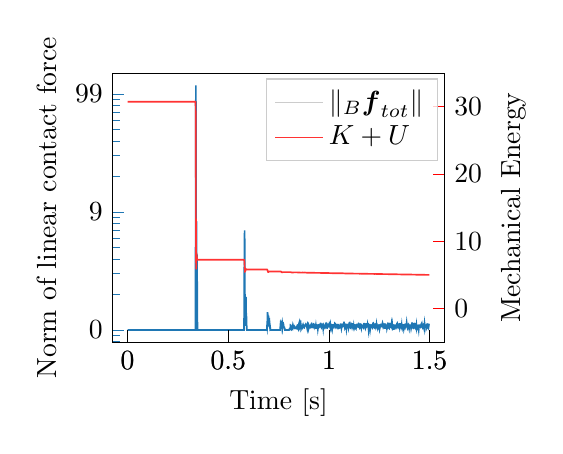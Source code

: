 % This file was created with tikzplotlib v0.10.1.
\begin{tikzpicture}

\definecolor{darkgray176}{RGB}{176,176,176}
\definecolor{lightgray204}{RGB}{204,204,204}
\definecolor{steelblue31119180}{RGB}{31,119,180}

\begin{axis}[
height=5cm,
log basis y={10},
tick pos=left,
x grid style={darkgray176},
xlabel={Time [s]},
ylabel={Norm of linear contact force},
xmin=-0.075, xmax=1.574,
xtick style={color=black},
y grid style={darkgray176},
ymin=0.788, ymax=150.462,
ymode=log,
ytick style={color=steelblue31119180},
yticklabels={0, 0, 9, 99},
tick align=inside,
ylabel={Norm of linear contact force},
]
\addplot [semithick, steelblue31119180]
table {%
0 1
0.001 1
0.002 1
0.003 1
0.004 1
0.005 1
0.006 1
0.007 1
0.008 1
0.009 1
0.01 1
0.011 1
0.012 1
0.013 1
0.014 1
0.015 1
0.016 1
0.017 1
0.018 1
0.019 1
0.02 1
0.021 1
0.022 1
0.023 1
0.024 1
0.025 1
0.026 1
0.027 1
0.028 1
0.029 1
0.03 1
0.031 1
0.032 1
0.033 1
0.034 1
0.035 1
0.036 1
0.037 1
0.038 1
0.039 1
0.04 1
0.041 1
0.042 1
0.043 1
0.044 1
0.045 1
0.046 1
0.047 1
0.048 1
0.049 1
0.05 1
0.051 1
0.052 1
0.053 1
0.054 1
0.055 1
0.056 1
0.057 1
0.058 1
0.059 1
0.06 1
0.061 1
0.062 1
0.063 1
0.064 1
0.065 1
0.066 1
0.067 1
0.068 1
0.069 1
0.07 1
0.071 1
0.072 1
0.073 1
0.074 1
0.075 1
0.076 1
0.077 1
0.078 1
0.079 1
0.08 1
0.081 1
0.082 1
0.083 1
0.084 1
0.085 1
0.086 1
0.087 1
0.088 1
0.089 1
0.09 1
0.091 1
0.092 1
0.093 1
0.094 1
0.095 1
0.096 1
0.097 1
0.098 1
0.099 1
0.1 1
0.101 1
0.102 1
0.103 1
0.104 1
0.105 1
0.106 1
0.107 1
0.108 1
0.109 1
0.11 1
0.111 1
0.112 1
0.113 1
0.114 1
0.115 1
0.116 1
0.117 1
0.118 1
0.119 1
0.12 1
0.121 1
0.122 1
0.123 1
0.124 1
0.125 1
0.126 1
0.127 1
0.128 1
0.129 1
0.13 1
0.131 1
0.132 1
0.133 1
0.134 1
0.135 1
0.136 1
0.137 1
0.138 1
0.139 1
0.14 1
0.141 1
0.142 1
0.143 1
0.144 1
0.145 1
0.146 1
0.147 1
0.148 1
0.149 1
0.15 1
0.151 1
0.152 1
0.153 1
0.154 1
0.155 1
0.156 1
0.157 1
0.158 1
0.159 1
0.16 1
0.161 1
0.162 1
0.163 1
0.164 1
0.165 1
0.166 1
0.167 1
0.168 1
0.169 1
0.17 1
0.171 1
0.172 1
0.173 1
0.174 1
0.175 1
0.176 1
0.177 1
0.178 1
0.179 1
0.18 1
0.181 1
0.182 1
0.183 1
0.184 1
0.185 1
0.186 1
0.187 1
0.188 1
0.189 1
0.19 1
0.191 1
0.192 1
0.193 1
0.194 1
0.195 1
0.196 1
0.197 1
0.198 1
0.199 1
0.2 1
0.201 1
0.202 1
0.203 1
0.204 1
0.205 1
0.206 1
0.207 1
0.208 1
0.209 1
0.21 1
0.211 1
0.212 1
0.213 1
0.214 1
0.215 1
0.216 1
0.217 1
0.218 1
0.219 1
0.22 1
0.221 1
0.222 1
0.223 1
0.224 1
0.225 1
0.226 1
0.227 1
0.228 1
0.229 1
0.23 1
0.231 1
0.232 1
0.233 1
0.234 1
0.235 1
0.236 1
0.237 1
0.238 1
0.239 1
0.24 1
0.241 1
0.242 1
0.243 1
0.244 1
0.245 1
0.246 1
0.247 1
0.248 1
0.249 1
0.25 1
0.251 1
0.252 1
0.253 1
0.254 1
0.255 1
0.256 1
0.257 1
0.258 1
0.259 1
0.26 1
0.261 1
0.262 1
0.263 1
0.264 1
0.265 1
0.266 1
0.267 1
0.268 1
0.269 1
0.27 1
0.271 1
0.272 1
0.273 1
0.274 1
0.275 1
0.276 1
0.277 1
0.278 1
0.279 1
0.28 1
0.281 1
0.282 1
0.283 1
0.284 1
0.285 1
0.286 1
0.287 1
0.288 1
0.289 1
0.29 1
0.291 1
0.292 1
0.293 1
0.294 1
0.295 1
0.296 1
0.297 1
0.298 1
0.299 1
0.3 1
0.301 1
0.302 1
0.303 1
0.304 1
0.305 1
0.306 1
0.307 1
0.308 1
0.309 1
0.31 1
0.311 1
0.312 1
0.313 1
0.314 1
0.315 1
0.316 1
0.317 1
0.318 1
0.319 1
0.32 1
0.321 1
0.322 1
0.323 1
0.324 1
0.325 1
0.326 1
0.327 1
0.328 1
0.329 1
0.33 1
0.331 1
0.332 1
0.333 1
0.334 1
0.335 1
0.336 1
0.337 1
0.338 53.913
0.339 118.506
0.34 4.029
0.341 7.802
0.342 7.858
0.343 2.246
0.344 4.406
0.345 3.381
0.346 1.398
0.347 1
0.348 1
0.349 1
0.35 1
0.351 1
0.352 1
0.353 1
0.354 1
0.355 1
0.356 1
0.357 1
0.358 1
0.359 1
0.36 1
0.361 1
0.362 1
0.363 1
0.364 1
0.365 1
0.366 1
0.367 1
0.368 1
0.369 1
0.37 1
0.371 1
0.372 1
0.373 1
0.374 1
0.375 1
0.376 1
0.377 1
0.378 1
0.379 1
0.38 1
0.381 1
0.382 1
0.383 1
0.384 1
0.385 1
0.386 1
0.387 1
0.388 1
0.389 1
0.39 1
0.391 1
0.392 1
0.393 1
0.394 1
0.395 1
0.396 1
0.397 1
0.398 1
0.399 1
0.4 1
0.401 1
0.402 1
0.403 1
0.404 1
0.405 1
0.406 1
0.407 1
0.408 1
0.409 1
0.41 1
0.411 1
0.412 1
0.413 1
0.414 1
0.415 1
0.416 1
0.417 1
0.418 1
0.419 1
0.42 1
0.421 1
0.422 1
0.423 1
0.424 1
0.425 1
0.426 1
0.427 1
0.428 1
0.429 1
0.43 1
0.431 1
0.432 1
0.433 1
0.434 1
0.435 1
0.436 1
0.437 1
0.438 1
0.439 1
0.44 1
0.441 1
0.442 1
0.443 1
0.444 1
0.445 1
0.446 1
0.447 1
0.448 1
0.449 1
0.45 1
0.451 1
0.452 1
0.453 1
0.454 1
0.455 1
0.456 1
0.457 1
0.458 1
0.459 1
0.46 1
0.461 1
0.462 1
0.463 1
0.464 1
0.465 1
0.466 1
0.467 1
0.468 1
0.469 1
0.47 1
0.471 1
0.472 1
0.473 1
0.474 1
0.475 1
0.476 1
0.477 1
0.478 1
0.479 1
0.48 1
0.481 1
0.482 1
0.483 1
0.484 1
0.485 1
0.486 1
0.487 1
0.488 1
0.489 1
0.49 1
0.491 1
0.492 1
0.493 1
0.494 1
0.495 1
0.496 1
0.497 1
0.498 1
0.499 1
0.5 1
0.501 1
0.502 1
0.503 1
0.504 1
0.505 1
0.506 1
0.507 1
0.508 1
0.509 1
0.51 1
0.511 1
0.512 1
0.513 1
0.514 1
0.515 1
0.516 1
0.517 1
0.518 1
0.519 1
0.52 1
0.521 1
0.522 1
0.523 1
0.524 1
0.525 1
0.526 1
0.527 1
0.528 1
0.529 1
0.53 1
0.531 1
0.532 1
0.533 1
0.534 1
0.535 1
0.536 1
0.537 1
0.538 1
0.539 1
0.54 1
0.541 1
0.542 1
0.543 1
0.544 1
0.545 1
0.546 1
0.547 1
0.548 1
0.549 1
0.55 1
0.551 1
0.552 1
0.553 1
0.554 1
0.555 1
0.556 1
0.557 1
0.558 1
0.559 1
0.56 1
0.561 1
0.562 1
0.563 1
0.564 1
0.565 1
0.566 1
0.567 1
0.568 1
0.569 1
0.57 1
0.571 1
0.572 1
0.573 1
0.574 1
0.575 1
0.576 1
0.577 1
0.578 1
0.579 1.95
0.58 5.012
0.581 6.984
0.582 3.949
0.583 1.084
0.584 1.239
0.585 1.747
0.586 1.356
0.587 1.621
0.588 1.905
0.589 1.248
0.59 1.307
0.591 1.118
0.592 1
0.593 1
0.594 1
0.595 1
0.596 1
0.597 1
0.598 1
0.599 1
0.6 1
0.601 1
0.602 1
0.603 1
0.604 1
0.605 1
0.606 1
0.607 1
0.608 1
0.609 1
0.61 1
0.611 1
0.612 1
0.613 1
0.614 1
0.615 1
0.616 1
0.617 1
0.618 1
0.619 1
0.62 1
0.621 1
0.622 1
0.623 1
0.624 1
0.625 1
0.626 1
0.627 1
0.628 1
0.629 1
0.63 1
0.631 1
0.632 1
0.633 1
0.634 1
0.635 1
0.636 1
0.637 1
0.638 1
0.639 1
0.64 1
0.641 1
0.642 1
0.643 1
0.644 1
0.645 1
0.646 1
0.647 1
0.648 1
0.649 1
0.65 1
0.651 1
0.652 1
0.653 1
0.654 1
0.655 1
0.656 1
0.657 1
0.658 1
0.659 1
0.66 1
0.661 1
0.662 1
0.663 1
0.664 1
0.665 1
0.666 1
0.667 1
0.668 1
0.669 1
0.67 1
0.671 1
0.672 1
0.673 1
0.674 1
0.675 1
0.676 1
0.677 1
0.678 1
0.679 1
0.68 1
0.681 1
0.682 1
0.683 1
0.684 1
0.685 1
0.686 1
0.687 1
0.688 1
0.689 1
0.69 1
0.691 1
0.692 1.063
0.693 1.037
0.694 1.09
0.695 1.417
0.696 1.343
0.697 1.169
0.698 1.195
0.699 1.331
0.7 1.279
0.701 1.104
0.702 1.069
0.703 1.268
0.704 1.216
0.705 1.143
0.706 1.085
0.707 1.046
0.708 1.058
0.709 1.025
0.71 1
0.711 1
0.712 1
0.713 1
0.714 1
0.715 1
0.716 1
0.717 1
0.718 1
0.719 1
0.72 1
0.721 1
0.722 1
0.723 1
0.724 1
0.725 1
0.726 1
0.727 1
0.728 1
0.729 1
0.73 1
0.731 1
0.732 1
0.733 1
0.734 1
0.735 1
0.736 1
0.737 1
0.738 1
0.739 1
0.74 1
0.741 1
0.742 1
0.743 1
0.744 1
0.745 1
0.746 1
0.747 1
0.748 1
0.749 1
0.75 1
0.751 1
0.752 1
0.753 1
0.754 1
0.755 1
0.756 1
0.757 1
0.758 1.034
0.759 1.108
0.76 1.156
0.761 1.145
0.762 1.117
0.763 1.132
0.764 1.117
0.765 1.089
0.766 1.059
0.767 1.125
0.768 1.154
0.769 1.122
0.77 1.073
0.771 1.107
0.772 1.172
0.773 1.085
0.774 1.129
0.775 1.084
0.776 1.069
0.777 1.061
0.778 1.057
0.779 1.038
0.78 1.035
0.781 1
0.782 1
0.783 1
0.784 1
0.785 1
0.786 1
0.787 1
0.788 1
0.789 1
0.79 1
0.791 1
0.792 1
0.793 1
0.794 1
0.795 1
0.796 1
0.797 1
0.798 1
0.799 1
0.8 1
0.801 1
0.802 1
0.803 1.012
0.804 1.026
0.805 1.032
0.806 1.034
0.807 1.039
0.808 1.037
0.809 1.101
0.81 1.098
0.811 1.023
0.812 1.026
0.813 1.015
0.814 1.006
0.815 1.01
0.816 1.022
0.817 1.021
0.818 1.032
0.819 1.027
0.82 1.078
0.821 1.105
0.822 1.09
0.823 1.06
0.824 1.044
0.825 1.046
0.826 1.05
0.827 1.05
0.828 1.046
0.829 1.042
0.83 1.066
0.831 1.06
0.832 1.052
0.833 1.04
0.834 1.036
0.835 1.036
0.836 1.041
0.837 1.036
0.838 1.036
0.839 1.035
0.84 1.031
0.841 1.062
0.842 1.086
0.843 1.099
0.844 1.101
0.845 1.092
0.846 1.072
0.847 1.045
0.848 1.031
0.849 1.056
0.85 1.098
0.851 1.125
0.852 1.151
0.853 1.165
0.854 1.096
0.855 1.035
0.856 1.024
0.857 1.072
0.858 1.126
0.859 1.205
0.86 1.077
0.861 1.08
0.862 1.079
0.863 1.084
0.864 1.085
0.865 1.068
0.866 1.032
0.867 1.04
0.868 1.064
0.869 1.083
0.87 1.095
0.871 1.075
0.872 1.087
0.873 1.063
0.874 1.058
0.875 1.054
0.876 1.052
0.877 1.049
0.878 1.066
0.879 1.083
0.88 1.095
0.881 1.1
0.882 1.098
0.883 1.097
0.884 1.109
0.885 1.099
0.886 1.094
0.887 1.086
0.888 1.092
0.889 1.097
0.89 1.106
0.891 1.044
0.892 1.026
0.893 1.067
0.894 1.098
0.895 1.122
0.896 1.14
0.897 1.132
0.898 1.081
0.899 1.027
0.9 1.042
0.901 1.078
0.902 1.089
0.903 1.085
0.904 1.095
0.905 1.096
0.906 1.091
0.907 1.08
0.908 1.067
0.909 1.048
0.91 1.049
0.911 1.082
0.912 1.112
0.913 1.132
0.914 1.136
0.915 1.128
0.916 1.108
0.917 1.077
0.918 1.063
0.919 1.053
0.92 1.052
0.921 1.058
0.922 1.078
0.923 1.104
0.924 1.116
0.925 1.11
0.926 1.072
0.927 1.057
0.928 1.072
0.929 1.083
0.93 1.075
0.931 1.13
0.932 1.061
0.933 1.052
0.934 1.049
0.935 1.081
0.936 1.044
0.937 1.043
0.938 1.053
0.939 1.076
0.94 1.094
0.941 1.102
0.942 1.099
0.943 1.088
0.944 1.065
0.945 1.02
0.946 1.047
0.947 1.072
0.948 1.093
0.949 1.105
0.95 1.107
0.951 1.102
0.952 1.091
0.953 1.075
0.954 1.067
0.955 1.075
0.956 1.102
0.957 1.123
0.958 1.136
0.959 1.136
0.96 1.121
0.961 1.092
0.962 1.066
0.963 1.049
0.964 1.056
0.965 1.076
0.966 1.093
0.967 1.108
0.968 1.119
0.969 1.118
0.97 1.064
0.971 1.033
0.972 1.087
0.973 1.1
0.974 1.085
0.975 1.087
0.976 1.089
0.977 1.09
0.978 1.086
0.979 1.076
0.98 1.049
0.981 1.054
0.982 1.085
0.983 1.111
0.984 1.13
0.985 1.139
0.986 1.137
0.987 1.086
0.988 1.098
0.989 1.059
0.99 1.046
0.991 1.044
0.992 1.063
0.993 1.091
0.994 1.112
0.995 1.122
0.996 1.122
0.997 1.113
0.998 1.072
0.999 1.075
1 1.073
1.001 1.086
1.002 1.114
1.003 1.099
1.004 1.084
1.005 1.083
1.006 1.103
1.007 1.029
1.008 1.017
1.009 1.047
1.01 1.078
1.011 1.1
1.012 1.11
1.013 1.107
1.014 1.094
1.015 1.035
1.016 1.014
1.017 1.047
1.018 1.071
1.019 1.092
1.02 1.103
1.021 1.103
1.022 1.096
1.023 1.083
1.024 1.068
1.025 1.058
1.026 1.067
1.027 1.098
1.028 1.124
1.029 1.141
1.03 1.136
1.031 1.134
1.032 1.104
1.033 1.077
1.034 1.056
1.035 1.047
1.036 1.054
1.037 1.068
1.038 1.088
1.039 1.101
1.04 1.107
1.041 1.103
1.042 1.056
1.043 1.049
1.044 1.081
1.045 1.127
1.046 1.078
1.047 1.078
1.048 1.067
1.049 1.068
1.05 1.074
1.051 1.073
1.052 1.042
1.053 1.044
1.054 1.069
1.055 1.094
1.056 1.111
1.057 1.119
1.058 1.117
1.059 1.106
1.06 1.087
1.061 1.061
1.062 1.033
1.063 1.057
1.064 1.087
1.065 1.108
1.066 1.119
1.067 1.118
1.068 1.109
1.069 1.094
1.07 1.078
1.071 1.082
1.072 1.087
1.073 1.105
1.074 1.119
1.075 1.176
1.076 1.125
1.077 1.099
1.078 1.065
1.079 1.041
1.08 1.052
1.081 1.081
1.082 1.102
1.083 1.114
1.084 1.116
1.085 1.108
1.086 1.07
1.087 1.026
1.088 1.058
1.089 1.09
1.09 1.095
1.091 1.105
1.092 1.108
1.093 1.103
1.094 1.092
1.095 1.076
1.096 1.069
1.097 1.046
1.098 1.074
1.099 1.107
1.1 1.133
1.101 1.149
1.102 1.152
1.103 1.108
1.104 1.117
1.105 1.072
1.106 1.052
1.107 1.042
1.108 1.046
1.109 1.064
1.11 1.093
1.111 1.117
1.112 1.123
1.113 1.111
1.114 1.074
1.115 1.055
1.116 1.071
1.117 1.084
1.118 1.103
1.119 1.145
1.12 1.076
1.121 1.057
1.122 1.046
1.123 1.079
1.124 1.046
1.125 1.027
1.126 1.039
1.127 1.068
1.128 1.09
1.129 1.102
1.13 1.102
1.131 1.093
1.132 1.079
1.133 1.029
1.134 1.024
1.135 1.06
1.136 1.087
1.137 1.103
1.138 1.109
1.139 1.106
1.14 1.095
1.141 1.081
1.142 1.065
1.143 1.064
1.144 1.083
1.145 1.109
1.146 1.128
1.147 1.137
1.148 1.135
1.149 1.115
1.15 1.085
1.151 1.059
1.152 1.048
1.153 1.059
1.154 1.078
1.155 1.092
1.156 1.109
1.157 1.116
1.158 1.112
1.159 1.058
1.16 1.042
1.161 1.096
1.162 1.101
1.163 1.088
1.164 1.085
1.165 1.083
1.166 1.083
1.167 1.079
1.168 1.071
1.169 1.045
1.17 1.041
1.171 1.073
1.172 1.102
1.173 1.123
1.174 1.133
1.175 1.133
1.176 1.118
1.177 1.101
1.178 1.065
1.179 1.044
1.18 1.034
1.181 1.06
1.182 1.092
1.183 1.114
1.184 1.126
1.185 1.126
1.186 1.118
1.187 1.095
1.188 1.074
1.189 1.081
1.19 1.083
1.191 1.095
1.192 1.125
1.193 1.104
1.194 1.113
1.195 1.116
1.196 1.048
1.197 1.003
1.198 1.038
1.199 1.069
1.2 1.093
1.201 1.107
1.202 1.109
1.203 1.1
1.204 1.062
1.205 1.014
1.206 1.042
1.207 1.067
1.208 1.083
1.209 1.097
1.21 1.101
1.211 1.098
1.212 1.087
1.213 1.073
1.214 1.058
1.215 1.05
1.216 1.068
1.217 1.101
1.218 1.127
1.219 1.143
1.22 1.146
1.221 1.132
1.222 1.112
1.223 1.073
1.224 1.054
1.225 1.045
1.226 1.051
1.227 1.07
1.228 1.101
1.229 1.121
1.23 1.122
1.231 1.113
1.232 1.065
1.233 1.048
1.234 1.061
1.235 1.089
1.236 1.12
1.237 1.086
1.238 1.084
1.239 1.059
1.24 1.053
1.241 1.069
1.242 1.052
1.243 1.026
1.244 1.036
1.245 1.065
1.246 1.088
1.247 1.101
1.248 1.103
1.249 1.097
1.25 1.084
1.251 1.068
1.252 1.026
1.253 1.045
1.254 1.075
1.255 1.097
1.256 1.109
1.257 1.112
1.258 1.106
1.259 1.093
1.26 1.075
1.261 1.071
1.262 1.072
1.263 1.096
1.264 1.116
1.265 1.129
1.266 1.146
1.267 1.126
1.268 1.098
1.269 1.068
1.27 1.049
1.271 1.056
1.272 1.077
1.273 1.094
1.274 1.112
1.275 1.122
1.276 1.119
1.277 1.073
1.278 1.023
1.279 1.081
1.28 1.099
1.281 1.105
1.282 1.089
1.283 1.088
1.284 1.086
1.285 1.081
1.286 1.072
1.287 1.072
1.288 1.032
1.289 1.05
1.29 1.083
1.291 1.111
1.292 1.13
1.293 1.137
1.294 1.133
1.295 1.083
1.296 1.092
1.297 1.052
1.298 1.039
1.299 1.035
1.3 1.063
1.301 1.095
1.302 1.119
1.303 1.131
1.304 1.131
1.305 1.123
1.306 1.072
1.307 1.066
1.308 1.084
1.309 1.083
1.31 1.092
1.311 1.128
1.312 1.095
1.313 1.081
1.314 1.107
1.315 1.041
1.316 1.018
1.317 1.022
1.318 1.054
1.319 1.081
1.32 1.097
1.321 1.101
1.322 1.094
1.323 1.079
1.324 1.021
1.325 1.022
1.326 1.048
1.327 1.072
1.328 1.089
1.329 1.097
1.33 1.096
1.331 1.089
1.332 1.077
1.333 1.062
1.334 1.048
1.335 1.057
1.336 1.089
1.337 1.116
1.338 1.135
1.339 1.142
1.34 1.121
1.341 1.119
1.342 1.081
1.343 1.058
1.344 1.045
1.345 1.05
1.346 1.066
1.347 1.099
1.348 1.118
1.349 1.123
1.35 1.118
1.351 1.076
1.352 1.042
1.353 1.06
1.354 1.089
1.355 1.142
1.356 1.089
1.357 1.087
1.358 1.064
1.359 1.056
1.36 1.061
1.361 1.093
1.362 1.036
1.363 1.025
1.364 1.052
1.365 1.078
1.366 1.097
1.367 1.105
1.368 1.104
1.369 1.095
1.37 1.08
1.371 1.058
1.372 1.025
1.373 1.047
1.374 1.078
1.375 1.1
1.376 1.112
1.377 1.114
1.378 1.107
1.379 1.095
1.38 1.065
1.381 1.077
1.382 1.076
1.383 1.096
1.384 1.112
1.385 1.122
1.386 1.157
1.387 1.119
1.388 1.091
1.389 1.058
1.39 1.044
1.391 1.061
1.392 1.085
1.393 1.101
1.394 1.11
1.395 1.116
1.396 1.1
1.397 1.046
1.398 1.028
1.399 1.068
1.4 1.096
1.401 1.095
1.402 1.096
1.403 1.097
1.404 1.091
1.405 1.081
1.406 1.067
1.407 1.061
1.408 1.031
1.409 1.052
1.41 1.087
1.411 1.117
1.412 1.136
1.413 1.144
1.414 1.14
1.415 1.119
1.416 1.095
1.417 1.055
1.418 1.038
1.419 1.036
1.42 1.051
1.421 1.086
1.422 1.114
1.423 1.132
1.424 1.133
1.425 1.111
1.426 1.06
1.427 1.052
1.428 1.077
1.429 1.092
1.43 1.083
1.431 1.141
1.432 1.086
1.433 1.071
1.434 1.046
1.435 1.091
1.436 1.053
1.437 1.017
1.438 1.025
1.439 1.057
1.44 1.08
1.441 1.092
1.442 1.094
1.443 1.086
1.444 1.074
1.445 1.036
1.446 1.005
1.447 1.046
1.448 1.072
1.449 1.09
1.45 1.099
1.451 1.099
1.452 1.092
1.453 1.08
1.454 1.065
1.455 1.057
1.456 1.062
1.457 1.089
1.458 1.113
1.459 1.129
1.46 1.135
1.461 1.144
1.462 1.111
1.463 1.077
1.464 1.052
1.465 1.045
1.466 1.06
1.467 1.081
1.468 1.099
1.469 1.115
1.47 1.12
1.471 1.113
1.472 1.059
1.473 1.035
1.474 1.095
1.475 1.142
1.476 1.107
1.477 1.084
1.478 1.075
1.479 1.071
1.48 1.07
1.481 1.067
1.482 1.075
1.483 1.028
1.484 1.04
1.485 1.071
1.486 1.098
1.487 1.115
1.488 1.123
1.489 1.12
1.49 1.085
1.491 1.087
1.492 1.048
1.493 1.035
1.494 1.03
1.495 1.061
1.496 1.091
1.497 1.112
1.498 1.123
1.499 1.123
};
\label{plot_force}
\end{axis}

\begin{axis}[
height=5cm,
axis y line*=right,
legend cell align={left},
legend style={fill opacity=0.8, draw opacity=1, text opacity=1, draw=lightgray204},
tick align=inside,
x grid style={darkgray176},
xmin=-0.075, xmax=1.574,
xtick pos=left,
xtick style={color=black},
y grid style={darkgray176},
ymin=-5, ymax=35,
ytick pos=right,
ytick style={color=red},
yticklabel style={anchor=west},
ylabel={Mechanical Energy},
]
%
\addlegendimage{/pgfplots/refstyle=plot_force}
\addlegendentry{$\lVert {}_B \boldsymbol{f}_{tot} \rVert$}
%
\addplot [semithick, red!80]
table {%
0 30.75
0.001 30.75
0.002 30.75
0.003 30.75
0.004 30.75
0.005 30.75
0.006 30.75
0.007 30.75
0.008 30.75
0.009 30.75
0.01 30.75
0.011 30.75
0.012 30.75
0.013 30.75
0.014 30.75
0.015 30.75
0.016 30.75
0.017 30.75
0.018 30.75
0.019 30.75
0.02 30.75
0.021 30.75
0.022 30.75
0.023 30.75
0.024 30.75
0.025 30.75
0.026 30.75
0.027 30.75
0.028 30.75
0.029 30.75
0.03 30.75
0.031 30.75
0.032 30.75
0.033 30.75
0.034 30.75
0.035 30.75
0.036 30.75
0.037 30.75
0.038 30.75
0.039 30.75
0.04 30.75
0.041 30.75
0.042 30.75
0.043 30.75
0.044 30.75
0.045 30.75
0.046 30.75
0.047 30.75
0.048 30.75
0.049 30.75
0.05 30.75
0.051 30.75
0.052 30.75
0.053 30.75
0.054 30.75
0.055 30.75
0.056 30.75
0.057 30.75
0.058 30.75
0.059 30.75
0.06 30.75
0.061 30.75
0.062 30.75
0.063 30.75
0.064 30.75
0.065 30.75
0.066 30.75
0.067 30.75
0.068 30.75
0.069 30.75
0.07 30.75
0.071 30.75
0.072 30.75
0.073 30.75
0.074 30.75
0.075 30.75
0.076 30.75
0.077 30.75
0.078 30.75
0.079 30.75
0.08 30.75
0.081 30.75
0.082 30.75
0.083 30.75
0.084 30.75
0.085 30.75
0.086 30.75
0.087 30.75
0.088 30.75
0.089 30.75
0.09 30.75
0.091 30.75
0.092 30.75
0.093 30.75
0.094 30.75
0.095 30.75
0.096 30.75
0.097 30.75
0.098 30.75
0.099 30.75
0.1 30.75
0.101 30.75
0.102 30.75
0.103 30.75
0.104 30.75
0.105 30.75
0.106 30.75
0.107 30.75
0.108 30.75
0.109 30.75
0.11 30.75
0.111 30.75
0.112 30.75
0.113 30.75
0.114 30.75
0.115 30.75
0.116 30.75
0.117 30.75
0.118 30.75
0.119 30.75
0.12 30.75
0.121 30.75
0.122 30.75
0.123 30.75
0.124 30.75
0.125 30.75
0.126 30.75
0.127 30.75
0.128 30.75
0.129 30.75
0.13 30.75
0.131 30.75
0.132 30.75
0.133 30.75
0.134 30.75
0.135 30.75
0.136 30.75
0.137 30.75
0.138 30.75
0.139 30.75
0.14 30.75
0.141 30.75
0.142 30.75
0.143 30.75
0.144 30.75
0.145 30.75
0.146 30.75
0.147 30.75
0.148 30.75
0.149 30.75
0.15 30.75
0.151 30.75
0.152 30.75
0.153 30.75
0.154 30.75
0.155 30.75
0.156 30.75
0.157 30.75
0.158 30.75
0.159 30.75
0.16 30.75
0.161 30.75
0.162 30.75
0.163 30.75
0.164 30.75
0.165 30.75
0.166 30.75
0.167 30.75
0.168 30.75
0.169 30.75
0.17 30.75
0.171 30.75
0.172 30.75
0.173 30.75
0.174 30.75
0.175 30.75
0.176 30.75
0.177 30.75
0.178 30.75
0.179 30.75
0.18 30.75
0.181 30.75
0.182 30.75
0.183 30.75
0.184 30.75
0.185 30.75
0.186 30.75
0.187 30.75
0.188 30.75
0.189 30.75
0.19 30.75
0.191 30.75
0.192 30.75
0.193 30.75
0.194 30.75
0.195 30.75
0.196 30.75
0.197 30.75
0.198 30.75
0.199 30.75
0.2 30.75
0.201 30.75
0.202 30.75
0.203 30.75
0.204 30.75
0.205 30.75
0.206 30.75
0.207 30.75
0.208 30.75
0.209 30.75
0.21 30.75
0.211 30.75
0.212 30.75
0.213 30.75
0.214 30.75
0.215 30.75
0.216 30.75
0.217 30.75
0.218 30.75
0.219 30.75
0.22 30.75
0.221 30.75
0.222 30.75
0.223 30.75
0.224 30.75
0.225 30.75
0.226 30.75
0.227 30.75
0.228 30.75
0.229 30.75
0.23 30.75
0.231 30.75
0.232 30.75
0.233 30.75
0.234 30.75
0.235 30.75
0.236 30.75
0.237 30.75
0.238 30.75
0.239 30.75
0.24 30.75
0.241 30.75
0.242 30.75
0.243 30.75
0.244 30.75
0.245 30.75
0.246 30.75
0.247 30.75
0.248 30.75
0.249 30.75
0.25 30.75
0.251 30.75
0.252 30.75
0.253 30.75
0.254 30.75
0.255 30.75
0.256 30.75
0.257 30.75
0.258 30.75
0.259 30.75
0.26 30.75
0.261 30.75
0.262 30.75
0.263 30.75
0.264 30.75
0.265 30.75
0.266 30.75
0.267 30.75
0.268 30.75
0.269 30.75
0.27 30.75
0.271 30.75
0.272 30.75
0.273 30.75
0.274 30.75
0.275 30.75
0.276 30.75
0.277 30.75
0.278 30.75
0.279 30.75
0.28 30.75
0.281 30.75
0.282 30.75
0.283 30.75
0.284 30.75
0.285 30.75
0.286 30.75
0.287 30.75
0.288 30.75
0.289 30.75
0.29 30.75
0.291 30.75
0.292 30.75
0.293 30.75
0.294 30.75
0.295 30.75
0.296 30.75
0.297 30.75
0.298 30.75
0.299 30.75
0.3 30.75
0.301 30.75
0.302 30.75
0.303 30.75
0.304 30.75
0.305 30.75
0.306 30.75
0.307 30.75
0.308 30.75
0.309 30.75
0.31 30.75
0.311 30.75
0.312 30.75
0.313 30.75
0.314 30.75
0.315 30.75
0.316 30.75
0.317 30.75
0.318 30.75
0.319 30.75
0.32 30.75
0.321 30.75
0.322 30.75
0.323 30.75
0.324 30.75
0.325 30.75
0.326 30.75
0.327 30.75
0.328 30.75
0.329 30.75
0.33 30.75
0.331 30.75
0.332 30.75
0.333 30.75
0.334 30.75
0.335 30.75
0.336 30.75
0.337 30.75
0.338 29.187
0.339 14.156
0.34 5.843
0.341 6.845
0.342 7.784
0.343 7.858
0.344 7.579
0.345 7.356
0.346 7.256
0.347 7.255
0.348 7.255
0.349 7.255
0.35 7.255
0.351 7.255
0.352 7.255
0.353 7.255
0.354 7.255
0.355 7.255
0.356 7.255
0.357 7.255
0.358 7.255
0.359 7.255
0.36 7.255
0.361 7.255
0.362 7.255
0.363 7.255
0.364 7.255
0.365 7.255
0.366 7.255
0.367 7.255
0.368 7.255
0.369 7.255
0.37 7.255
0.371 7.255
0.372 7.255
0.373 7.255
0.374 7.255
0.375 7.255
0.376 7.255
0.377 7.255
0.378 7.255
0.379 7.255
0.38 7.255
0.381 7.255
0.382 7.255
0.383 7.255
0.384 7.255
0.385 7.255
0.386 7.255
0.387 7.255
0.388 7.255
0.389 7.255
0.39 7.255
0.391 7.255
0.392 7.255
0.393 7.255
0.394 7.255
0.395 7.255
0.396 7.255
0.397 7.255
0.398 7.255
0.399 7.255
0.4 7.255
0.401 7.255
0.402 7.255
0.403 7.255
0.404 7.255
0.405 7.255
0.406 7.255
0.407 7.255
0.408 7.255
0.409 7.255
0.41 7.255
0.411 7.255
0.412 7.255
0.413 7.255
0.414 7.255
0.415 7.255
0.416 7.255
0.417 7.255
0.418 7.255
0.419 7.255
0.42 7.255
0.421 7.255
0.422 7.255
0.423 7.255
0.424 7.255
0.425 7.255
0.426 7.255
0.427 7.255
0.428 7.255
0.429 7.255
0.43 7.255
0.431 7.255
0.432 7.255
0.433 7.255
0.434 7.255
0.435 7.255
0.436 7.255
0.437 7.255
0.438 7.255
0.439 7.255
0.44 7.255
0.441 7.255
0.442 7.255
0.443 7.255
0.444 7.255
0.445 7.255
0.446 7.255
0.447 7.255
0.448 7.255
0.449 7.255
0.45 7.255
0.451 7.255
0.452 7.255
0.453 7.255
0.454 7.255
0.455 7.255
0.456 7.255
0.457 7.255
0.458 7.255
0.459 7.255
0.46 7.255
0.461 7.255
0.462 7.255
0.463 7.255
0.464 7.255
0.465 7.255
0.466 7.255
0.467 7.255
0.468 7.255
0.469 7.255
0.47 7.255
0.471 7.255
0.472 7.255
0.473 7.255
0.474 7.255
0.475 7.255
0.476 7.255
0.477 7.255
0.478 7.255
0.479 7.255
0.48 7.255
0.481 7.255
0.482 7.255
0.483 7.255
0.484 7.255
0.485 7.255
0.486 7.255
0.487 7.255
0.488 7.255
0.489 7.255
0.49 7.255
0.491 7.255
0.492 7.255
0.493 7.255
0.494 7.255
0.495 7.255
0.496 7.255
0.497 7.255
0.498 7.255
0.499 7.255
0.5 7.255
0.501 7.255
0.502 7.255
0.503 7.255
0.504 7.255
0.505 7.255
0.506 7.255
0.507 7.255
0.508 7.255
0.509 7.255
0.51 7.255
0.511 7.255
0.512 7.255
0.513 7.255
0.514 7.255
0.515 7.255
0.516 7.255
0.517 7.255
0.518 7.255
0.519 7.255
0.52 7.255
0.521 7.255
0.522 7.255
0.523 7.255
0.524 7.255
0.525 7.255
0.526 7.255
0.527 7.255
0.528 7.255
0.529 7.255
0.53 7.255
0.531 7.255
0.532 7.255
0.533 7.255
0.534 7.255
0.535 7.255
0.536 7.255
0.537 7.255
0.538 7.255
0.539 7.255
0.54 7.255
0.541 7.255
0.542 7.255
0.543 7.255
0.544 7.255
0.545 7.255
0.546 7.255
0.547 7.255
0.548 7.255
0.549 7.255
0.55 7.255
0.551 7.255
0.552 7.255
0.553 7.255
0.554 7.255
0.555 7.255
0.556 7.255
0.557 7.255
0.558 7.255
0.559 7.255
0.56 7.255
0.561 7.255
0.562 7.255
0.563 7.255
0.564 7.255
0.565 7.255
0.566 7.255
0.567 7.255
0.568 7.255
0.569 7.255
0.57 7.255
0.571 7.255
0.572 7.255
0.573 7.255
0.574 7.255
0.575 7.255
0.576 7.255
0.577 7.255
0.578 7.255
0.579 7.226
0.58 6.988
0.581 6.383
0.582 5.78
0.583 5.51
0.584 5.538
0.585 5.663
0.586 5.759
0.587 5.834
0.588 5.861
0.589 5.845
0.59 5.823
0.591 5.819
0.592 5.819
0.593 5.819
0.594 5.819
0.595 5.819
0.596 5.819
0.597 5.819
0.598 5.819
0.599 5.819
0.6 5.819
0.601 5.819
0.602 5.819
0.603 5.819
0.604 5.819
0.605 5.819
0.606 5.819
0.607 5.819
0.608 5.819
0.609 5.819
0.61 5.819
0.611 5.819
0.612 5.819
0.613 5.819
0.614 5.819
0.615 5.819
0.616 5.819
0.617 5.819
0.618 5.819
0.619 5.819
0.62 5.819
0.621 5.819
0.622 5.819
0.623 5.819
0.624 5.819
0.625 5.819
0.626 5.819
0.627 5.819
0.628 5.819
0.629 5.819
0.63 5.819
0.631 5.819
0.632 5.819
0.633 5.819
0.634 5.819
0.635 5.819
0.636 5.819
0.637 5.819
0.638 5.819
0.639 5.819
0.64 5.819
0.641 5.819
0.642 5.819
0.643 5.819
0.644 5.819
0.645 5.819
0.646 5.819
0.647 5.819
0.648 5.819
0.649 5.819
0.65 5.819
0.651 5.819
0.652 5.819
0.653 5.819
0.654 5.819
0.655 5.819
0.656 5.819
0.657 5.819
0.658 5.819
0.659 5.819
0.66 5.819
0.661 5.819
0.662 5.819
0.663 5.819
0.664 5.819
0.665 5.819
0.666 5.819
0.667 5.819
0.668 5.819
0.669 5.819
0.67 5.819
0.671 5.819
0.672 5.819
0.673 5.819
0.674 5.819
0.675 5.819
0.676 5.819
0.677 5.819
0.678 5.819
0.679 5.819
0.68 5.819
0.681 5.819
0.682 5.819
0.683 5.819
0.684 5.819
0.685 5.819
0.686 5.819
0.687 5.819
0.688 5.819
0.689 5.819
0.69 5.819
0.691 5.819
0.692 5.815
0.693 5.797
0.694 5.753
0.695 5.67
0.696 5.563
0.697 5.474
0.698 5.426
0.699 5.423
0.7 5.449
0.701 5.483
0.702 5.509
0.703 5.521
0.704 5.524
0.705 5.524
0.706 5.525
0.707 5.526
0.708 5.526
0.709 5.525
0.71 5.525
0.711 5.525
0.712 5.525
0.713 5.525
0.714 5.525
0.715 5.525
0.716 5.525
0.717 5.525
0.718 5.525
0.719 5.525
0.72 5.525
0.721 5.525
0.722 5.525
0.723 5.525
0.724 5.525
0.725 5.525
0.726 5.525
0.727 5.525
0.728 5.525
0.729 5.525
0.73 5.525
0.731 5.525
0.732 5.525
0.733 5.525
0.734 5.525
0.735 5.525
0.736 5.525
0.737 5.525
0.738 5.525
0.739 5.525
0.74 5.525
0.741 5.525
0.742 5.525
0.743 5.525
0.744 5.525
0.745 5.525
0.746 5.525
0.747 5.525
0.748 5.525
0.749 5.525
0.75 5.525
0.751 5.525
0.752 5.525
0.753 5.525
0.754 5.525
0.755 5.525
0.756 5.525
0.757 5.525
0.758 5.524
0.759 5.521
0.76 5.515
0.761 5.503
0.762 5.485
0.763 5.464
0.764 5.441
0.765 5.416
0.766 5.397
0.767 5.39
0.768 5.392
0.769 5.4
0.77 5.409
0.771 5.416
0.772 5.418
0.773 5.42
0.774 5.421
0.775 5.422
0.776 5.424
0.777 5.425
0.778 5.425
0.779 5.425
0.78 5.425
0.781 5.425
0.782 5.425
0.783 5.425
0.784 5.425
0.785 5.425
0.786 5.425
0.787 5.425
0.788 5.425
0.789 5.425
0.79 5.425
0.791 5.425
0.792 5.425
0.793 5.425
0.794 5.425
0.795 5.425
0.796 5.425
0.797 5.425
0.798 5.425
0.799 5.425
0.8 5.425
0.801 5.425
0.802 5.425
0.803 5.425
0.804 5.424
0.805 5.423
0.806 5.422
0.807 5.421
0.808 5.419
0.809 5.416
0.81 5.412
0.811 5.404
0.812 5.395
0.813 5.385
0.814 5.377
0.815 5.372
0.816 5.368
0.817 5.367
0.818 5.367
0.819 5.368
0.82 5.369
0.821 5.371
0.822 5.373
0.823 5.375
0.824 5.377
0.825 5.379
0.826 5.381
0.827 5.381
0.828 5.381
0.829 5.381
0.83 5.381
0.831 5.381
0.832 5.381
0.833 5.382
0.834 5.382
0.835 5.382
0.836 5.381
0.837 5.381
0.838 5.381
0.839 5.381
0.84 5.381
0.841 5.381
0.842 5.38
0.843 5.378
0.844 5.376
0.845 5.373
0.846 5.371
0.847 5.369
0.848 5.367
0.849 5.366
0.85 5.365
0.851 5.364
0.852 5.362
0.853 5.362
0.854 5.361
0.855 5.359
0.856 5.358
0.857 5.356
0.858 5.354
0.859 5.352
0.86 5.351
0.861 5.351
0.862 5.351
0.863 5.352
0.864 5.352
0.865 5.353
0.866 5.354
0.867 5.354
0.868 5.355
0.869 5.355
0.87 5.355
0.871 5.354
0.872 5.354
0.873 5.353
0.874 5.353
0.875 5.353
0.876 5.353
0.877 5.353
0.878 5.354
0.879 5.354
0.88 5.354
0.881 5.354
0.882 5.354
0.883 5.353
0.884 5.351
0.885 5.348
0.886 5.345
0.887 5.342
0.888 5.339
0.889 5.336
0.89 5.333
0.891 5.332
0.892 5.331
0.893 5.33
0.894 5.33
0.895 5.33
0.896 5.33
0.897 5.331
0.898 5.332
0.899 5.332
0.9 5.332
0.901 5.331
0.902 5.33
0.903 5.329
0.904 5.329
0.905 5.33
0.906 5.33
0.907 5.33
0.908 5.331
0.909 5.331
0.91 5.331
0.911 5.331
0.912 5.33
0.913 5.33
0.914 5.329
0.915 5.328
0.916 5.327
0.917 5.326
0.918 5.325
0.919 5.325
0.92 5.325
0.921 5.325
0.922 5.326
0.923 5.326
0.924 5.327
0.925 5.327
0.926 5.326
0.927 5.325
0.928 5.322
0.929 5.318
0.93 5.315
0.931 5.312
0.932 5.31
0.933 5.308
0.934 5.307
0.935 5.306
0.936 5.306
0.937 5.305
0.938 5.305
0.939 5.306
0.94 5.306
0.941 5.307
0.942 5.307
0.943 5.307
0.944 5.307
0.945 5.307
0.946 5.306
0.947 5.307
0.948 5.307
0.949 5.307
0.95 5.308
0.951 5.308
0.952 5.308
0.953 5.308
0.954 5.308
0.955 5.307
0.956 5.306
0.957 5.304
0.958 5.302
0.959 5.301
0.96 5.299
0.961 5.297
0.962 5.296
0.963 5.296
0.964 5.295
0.965 5.296
0.966 5.296
0.967 5.296
0.968 5.296
0.969 5.296
0.97 5.296
0.971 5.294
0.972 5.292
0.973 5.29
0.974 5.288
0.975 5.287
0.976 5.286
0.977 5.285
0.978 5.286
0.979 5.286
0.98 5.286
0.981 5.286
0.982 5.286
0.983 5.285
0.984 5.285
0.985 5.285
0.986 5.284
0.987 5.284
0.988 5.283
0.989 5.283
0.99 5.283
0.991 5.283
0.992 5.283
0.993 5.284
0.994 5.284
0.995 5.285
0.996 5.285
0.997 5.286
0.998 5.285
0.999 5.283
1 5.281
1.001 5.279
1.002 5.276
1.003 5.273
1.004 5.271
1.005 5.269
1.006 5.267
1.007 5.266
1.008 5.266
1.009 5.265
1.01 5.265
1.011 5.265
1.012 5.266
1.013 5.266
1.014 5.266
1.015 5.266
1.016 5.266
1.017 5.265
1.018 5.264
1.019 5.264
1.02 5.264
1.021 5.265
1.022 5.265
1.023 5.265
1.024 5.266
1.025 5.266
1.026 5.265
1.027 5.265
1.028 5.264
1.029 5.262
1.03 5.261
1.031 5.26
1.032 5.258
1.033 5.257
1.034 5.257
1.035 5.257
1.036 5.257
1.037 5.257
1.038 5.258
1.039 5.259
1.04 5.259
1.041 5.259
1.042 5.258
1.043 5.257
1.044 5.254
1.045 5.251
1.046 5.249
1.047 5.246
1.048 5.245
1.049 5.244
1.05 5.243
1.051 5.243
1.052 5.243
1.053 5.243
1.054 5.243
1.055 5.242
1.056 5.243
1.057 5.243
1.058 5.242
1.059 5.242
1.06 5.242
1.061 5.241
1.062 5.242
1.063 5.242
1.064 5.242
1.065 5.243
1.066 5.243
1.067 5.244
1.068 5.244
1.069 5.244
1.07 5.244
1.071 5.242
1.072 5.241
1.073 5.239
1.074 5.236
1.075 5.234
1.076 5.232
1.077 5.23
1.078 5.229
1.079 5.228
1.08 5.228
1.081 5.227
1.082 5.227
1.083 5.227
1.084 5.228
1.085 5.228
1.086 5.228
1.087 5.228
1.088 5.226
1.089 5.225
1.09 5.224
1.091 5.223
1.092 5.223
1.093 5.223
1.094 5.223
1.095 5.223
1.096 5.224
1.097 5.224
1.098 5.223
1.099 5.223
1.1 5.222
1.101 5.222
1.102 5.221
1.103 5.22
1.104 5.219
1.105 5.218
1.106 5.218
1.107 5.217
1.108 5.218
1.109 5.218
1.11 5.219
1.111 5.219
1.112 5.22
1.113 5.22
1.114 5.22
1.115 5.219
1.116 5.217
1.117 5.214
1.118 5.211
1.119 5.208
1.12 5.206
1.121 5.204
1.122 5.203
1.123 5.202
1.124 5.202
1.125 5.201
1.126 5.201
1.127 5.201
1.128 5.201
1.129 5.201
1.13 5.202
1.131 5.202
1.132 5.202
1.133 5.201
1.134 5.201
1.135 5.201
1.136 5.201
1.137 5.201
1.138 5.202
1.139 5.202
1.14 5.202
1.141 5.203
1.142 5.203
1.143 5.202
1.144 5.201
1.145 5.199
1.146 5.198
1.147 5.196
1.148 5.194
1.149 5.193
1.15 5.191
1.151 5.19
1.152 5.19
1.153 5.19
1.154 5.191
1.155 5.191
1.156 5.191
1.157 5.192
1.158 5.192
1.159 5.191
1.16 5.19
1.161 5.188
1.162 5.186
1.163 5.184
1.164 5.182
1.165 5.181
1.166 5.181
1.167 5.181
1.168 5.181
1.169 5.181
1.17 5.181
1.171 5.181
1.172 5.181
1.173 5.18
1.174 5.18
1.175 5.18
1.176 5.179
1.177 5.179
1.178 5.178
1.179 5.178
1.18 5.178
1.181 5.178
1.182 5.179
1.183 5.179
1.184 5.18
1.185 5.18
1.186 5.18
1.187 5.18
1.188 5.179
1.189 5.177
1.19 5.175
1.191 5.172
1.192 5.17
1.193 5.167
1.194 5.165
1.195 5.163
1.196 5.162
1.197 5.162
1.198 5.161
1.199 5.161
1.2 5.161
1.201 5.162
1.202 5.162
1.203 5.163
1.204 5.163
1.205 5.163
1.206 5.162
1.207 5.161
1.208 5.16
1.209 5.16
1.21 5.16
1.211 5.16
1.212 5.161
1.213 5.161
1.214 5.161
1.215 5.161
1.216 5.161
1.217 5.16
1.218 5.159
1.219 5.158
1.22 5.157
1.221 5.156
1.222 5.155
1.223 5.154
1.224 5.153
1.225 5.153
1.226 5.153
1.227 5.154
1.228 5.154
1.229 5.155
1.23 5.155
1.231 5.155
1.232 5.155
1.233 5.153
1.234 5.151
1.235 5.148
1.236 5.146
1.237 5.143
1.238 5.141
1.239 5.14
1.24 5.139
1.241 5.138
1.242 5.138
1.243 5.138
1.244 5.138
1.245 5.138
1.246 5.139
1.247 5.139
1.248 5.139
1.249 5.139
1.25 5.139
1.251 5.139
1.252 5.138
1.253 5.138
1.254 5.138
1.255 5.139
1.256 5.139
1.257 5.139
1.258 5.139
1.259 5.14
1.26 5.14
1.261 5.139
1.262 5.138
1.263 5.136
1.264 5.135
1.265 5.133
1.266 5.13
1.267 5.128
1.268 5.127
1.269 5.126
1.27 5.125
1.271 5.125
1.272 5.125
1.273 5.126
1.274 5.126
1.275 5.126
1.276 5.126
1.277 5.127
1.278 5.126
1.279 5.125
1.28 5.123
1.281 5.121
1.282 5.12
1.283 5.119
1.284 5.118
1.285 5.118
1.286 5.118
1.287 5.119
1.288 5.119
1.289 5.119
1.29 5.119
1.291 5.118
1.292 5.118
1.293 5.118
1.294 5.117
1.295 5.116
1.296 5.115
1.297 5.115
1.298 5.115
1.299 5.115
1.3 5.115
1.301 5.116
1.302 5.116
1.303 5.117
1.304 5.117
1.305 5.117
1.306 5.117
1.307 5.115
1.308 5.113
1.309 5.11
1.31 5.108
1.311 5.105
1.312 5.103
1.313 5.101
1.314 5.099
1.315 5.098
1.316 5.098
1.317 5.098
1.318 5.098
1.319 5.098
1.32 5.098
1.321 5.099
1.322 5.099
1.323 5.1
1.324 5.1
1.325 5.099
1.326 5.098
1.327 5.098
1.328 5.098
1.329 5.098
1.33 5.098
1.331 5.098
1.332 5.098
1.333 5.099
1.334 5.099
1.335 5.098
1.336 5.098
1.337 5.097
1.338 5.096
1.339 5.094
1.34 5.093
1.341 5.091
1.342 5.09
1.343 5.089
1.344 5.089
1.345 5.089
1.346 5.089
1.347 5.09
1.348 5.091
1.349 5.091
1.35 5.091
1.351 5.091
1.352 5.09
1.353 5.088
1.354 5.086
1.355 5.083
1.356 5.081
1.357 5.079
1.358 5.078
1.359 5.077
1.36 5.076
1.361 5.076
1.362 5.076
1.363 5.076
1.364 5.077
1.365 5.077
1.366 5.077
1.367 5.077
1.368 5.077
1.369 5.077
1.37 5.076
1.371 5.076
1.372 5.076
1.373 5.076
1.374 5.076
1.375 5.076
1.376 5.077
1.377 5.077
1.378 5.077
1.379 5.077
1.38 5.077
1.381 5.076
1.382 5.075
1.383 5.073
1.384 5.071
1.385 5.069
1.386 5.066
1.387 5.064
1.388 5.062
1.389 5.061
1.39 5.061
1.391 5.061
1.392 5.061
1.393 5.061
1.394 5.061
1.395 5.062
1.396 5.062
1.397 5.062
1.398 5.062
1.399 5.061
1.4 5.06
1.401 5.058
1.402 5.057
1.403 5.057
1.404 5.057
1.405 5.057
1.406 5.057
1.407 5.058
1.408 5.058
1.409 5.058
1.41 5.057
1.411 5.057
1.412 5.056
1.413 5.056
1.414 5.055
1.415 5.054
1.416 5.053
1.417 5.052
1.418 5.052
1.419 5.052
1.42 5.052
1.421 5.053
1.422 5.053
1.423 5.054
1.424 5.054
1.425 5.054
1.426 5.054
1.427 5.053
1.428 5.05
1.429 5.048
1.43 5.045
1.431 5.042
1.432 5.04
1.433 5.038
1.434 5.037
1.435 5.036
1.436 5.036
1.437 5.036
1.438 5.036
1.439 5.036
1.44 5.036
1.441 5.037
1.442 5.037
1.443 5.037
1.444 5.038
1.445 5.037
1.446 5.037
1.447 5.036
1.448 5.036
1.449 5.037
1.45 5.037
1.451 5.037
1.452 5.037
1.453 5.037
1.454 5.038
1.455 5.037
1.456 5.037
1.457 5.035
1.458 5.034
1.459 5.032
1.46 5.031
1.461 5.029
1.462 5.027
1.463 5.026
1.464 5.025
1.465 5.025
1.466 5.025
1.467 5.025
1.468 5.026
1.469 5.026
1.47 5.026
1.471 5.027
1.472 5.026
1.473 5.025
1.474 5.024
1.475 5.022
1.476 5.02
1.477 5.018
1.478 5.017
1.479 5.017
1.48 5.016
1.481 5.016
1.482 5.017
1.483 5.017
1.484 5.017
1.485 5.017
1.486 5.017
1.487 5.016
1.488 5.016
1.489 5.016
1.49 5.015
1.491 5.014
1.492 5.014
1.493 5.014
1.494 5.014
1.495 5.014
1.496 5.015
1.497 5.015
1.498 5.015
1.499 5.016
};
\label{plot_energy}
\addlegendentry{$K + U$}
\end{axis}

\end{tikzpicture}
